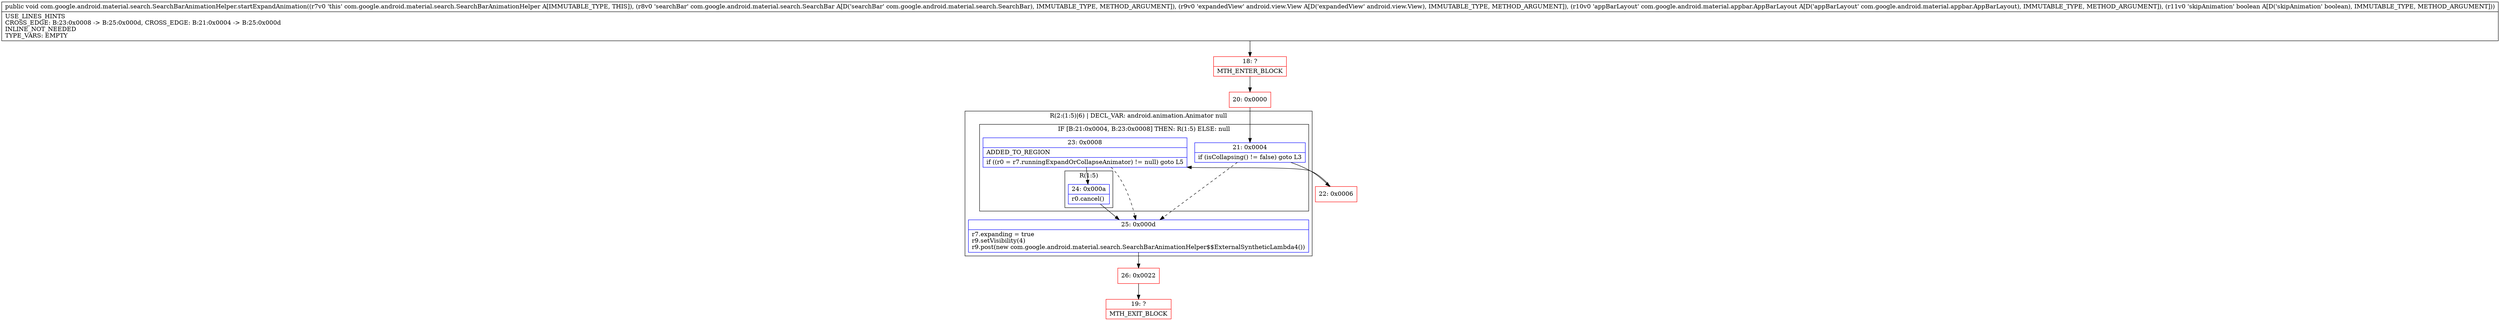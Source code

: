 digraph "CFG forcom.google.android.material.search.SearchBarAnimationHelper.startExpandAnimation(Lcom\/google\/android\/material\/search\/SearchBar;Landroid\/view\/View;Lcom\/google\/android\/material\/appbar\/AppBarLayout;Z)V" {
subgraph cluster_Region_304822905 {
label = "R(2:(1:5)|6) | DECL_VAR: android.animation.Animator null\l";
node [shape=record,color=blue];
subgraph cluster_IfRegion_2063954375 {
label = "IF [B:21:0x0004, B:23:0x0008] THEN: R(1:5) ELSE: null";
node [shape=record,color=blue];
Node_21 [shape=record,label="{21\:\ 0x0004|if (isCollapsing() != false) goto L3\l}"];
Node_23 [shape=record,label="{23\:\ 0x0008|ADDED_TO_REGION\l|if ((r0 = r7.runningExpandOrCollapseAnimator) != null) goto L5\l}"];
subgraph cluster_Region_1487909107 {
label = "R(1:5)";
node [shape=record,color=blue];
Node_24 [shape=record,label="{24\:\ 0x000a|r0.cancel()\l}"];
}
}
Node_25 [shape=record,label="{25\:\ 0x000d|r7.expanding = true\lr9.setVisibility(4)\lr9.post(new com.google.android.material.search.SearchBarAnimationHelper$$ExternalSyntheticLambda4())\l}"];
}
Node_18 [shape=record,color=red,label="{18\:\ ?|MTH_ENTER_BLOCK\l}"];
Node_20 [shape=record,color=red,label="{20\:\ 0x0000}"];
Node_22 [shape=record,color=red,label="{22\:\ 0x0006}"];
Node_26 [shape=record,color=red,label="{26\:\ 0x0022}"];
Node_19 [shape=record,color=red,label="{19\:\ ?|MTH_EXIT_BLOCK\l}"];
MethodNode[shape=record,label="{public void com.google.android.material.search.SearchBarAnimationHelper.startExpandAnimation((r7v0 'this' com.google.android.material.search.SearchBarAnimationHelper A[IMMUTABLE_TYPE, THIS]), (r8v0 'searchBar' com.google.android.material.search.SearchBar A[D('searchBar' com.google.android.material.search.SearchBar), IMMUTABLE_TYPE, METHOD_ARGUMENT]), (r9v0 'expandedView' android.view.View A[D('expandedView' android.view.View), IMMUTABLE_TYPE, METHOD_ARGUMENT]), (r10v0 'appBarLayout' com.google.android.material.appbar.AppBarLayout A[D('appBarLayout' com.google.android.material.appbar.AppBarLayout), IMMUTABLE_TYPE, METHOD_ARGUMENT]), (r11v0 'skipAnimation' boolean A[D('skipAnimation' boolean), IMMUTABLE_TYPE, METHOD_ARGUMENT]))  | USE_LINES_HINTS\lCROSS_EDGE: B:23:0x0008 \-\> B:25:0x000d, CROSS_EDGE: B:21:0x0004 \-\> B:25:0x000d\lINLINE_NOT_NEEDED\lTYPE_VARS: EMPTY\l}"];
MethodNode -> Node_18;Node_21 -> Node_22;
Node_21 -> Node_25[style=dashed];
Node_23 -> Node_24;
Node_23 -> Node_25[style=dashed];
Node_24 -> Node_25;
Node_25 -> Node_26;
Node_18 -> Node_20;
Node_20 -> Node_21;
Node_22 -> Node_23;
Node_26 -> Node_19;
}


